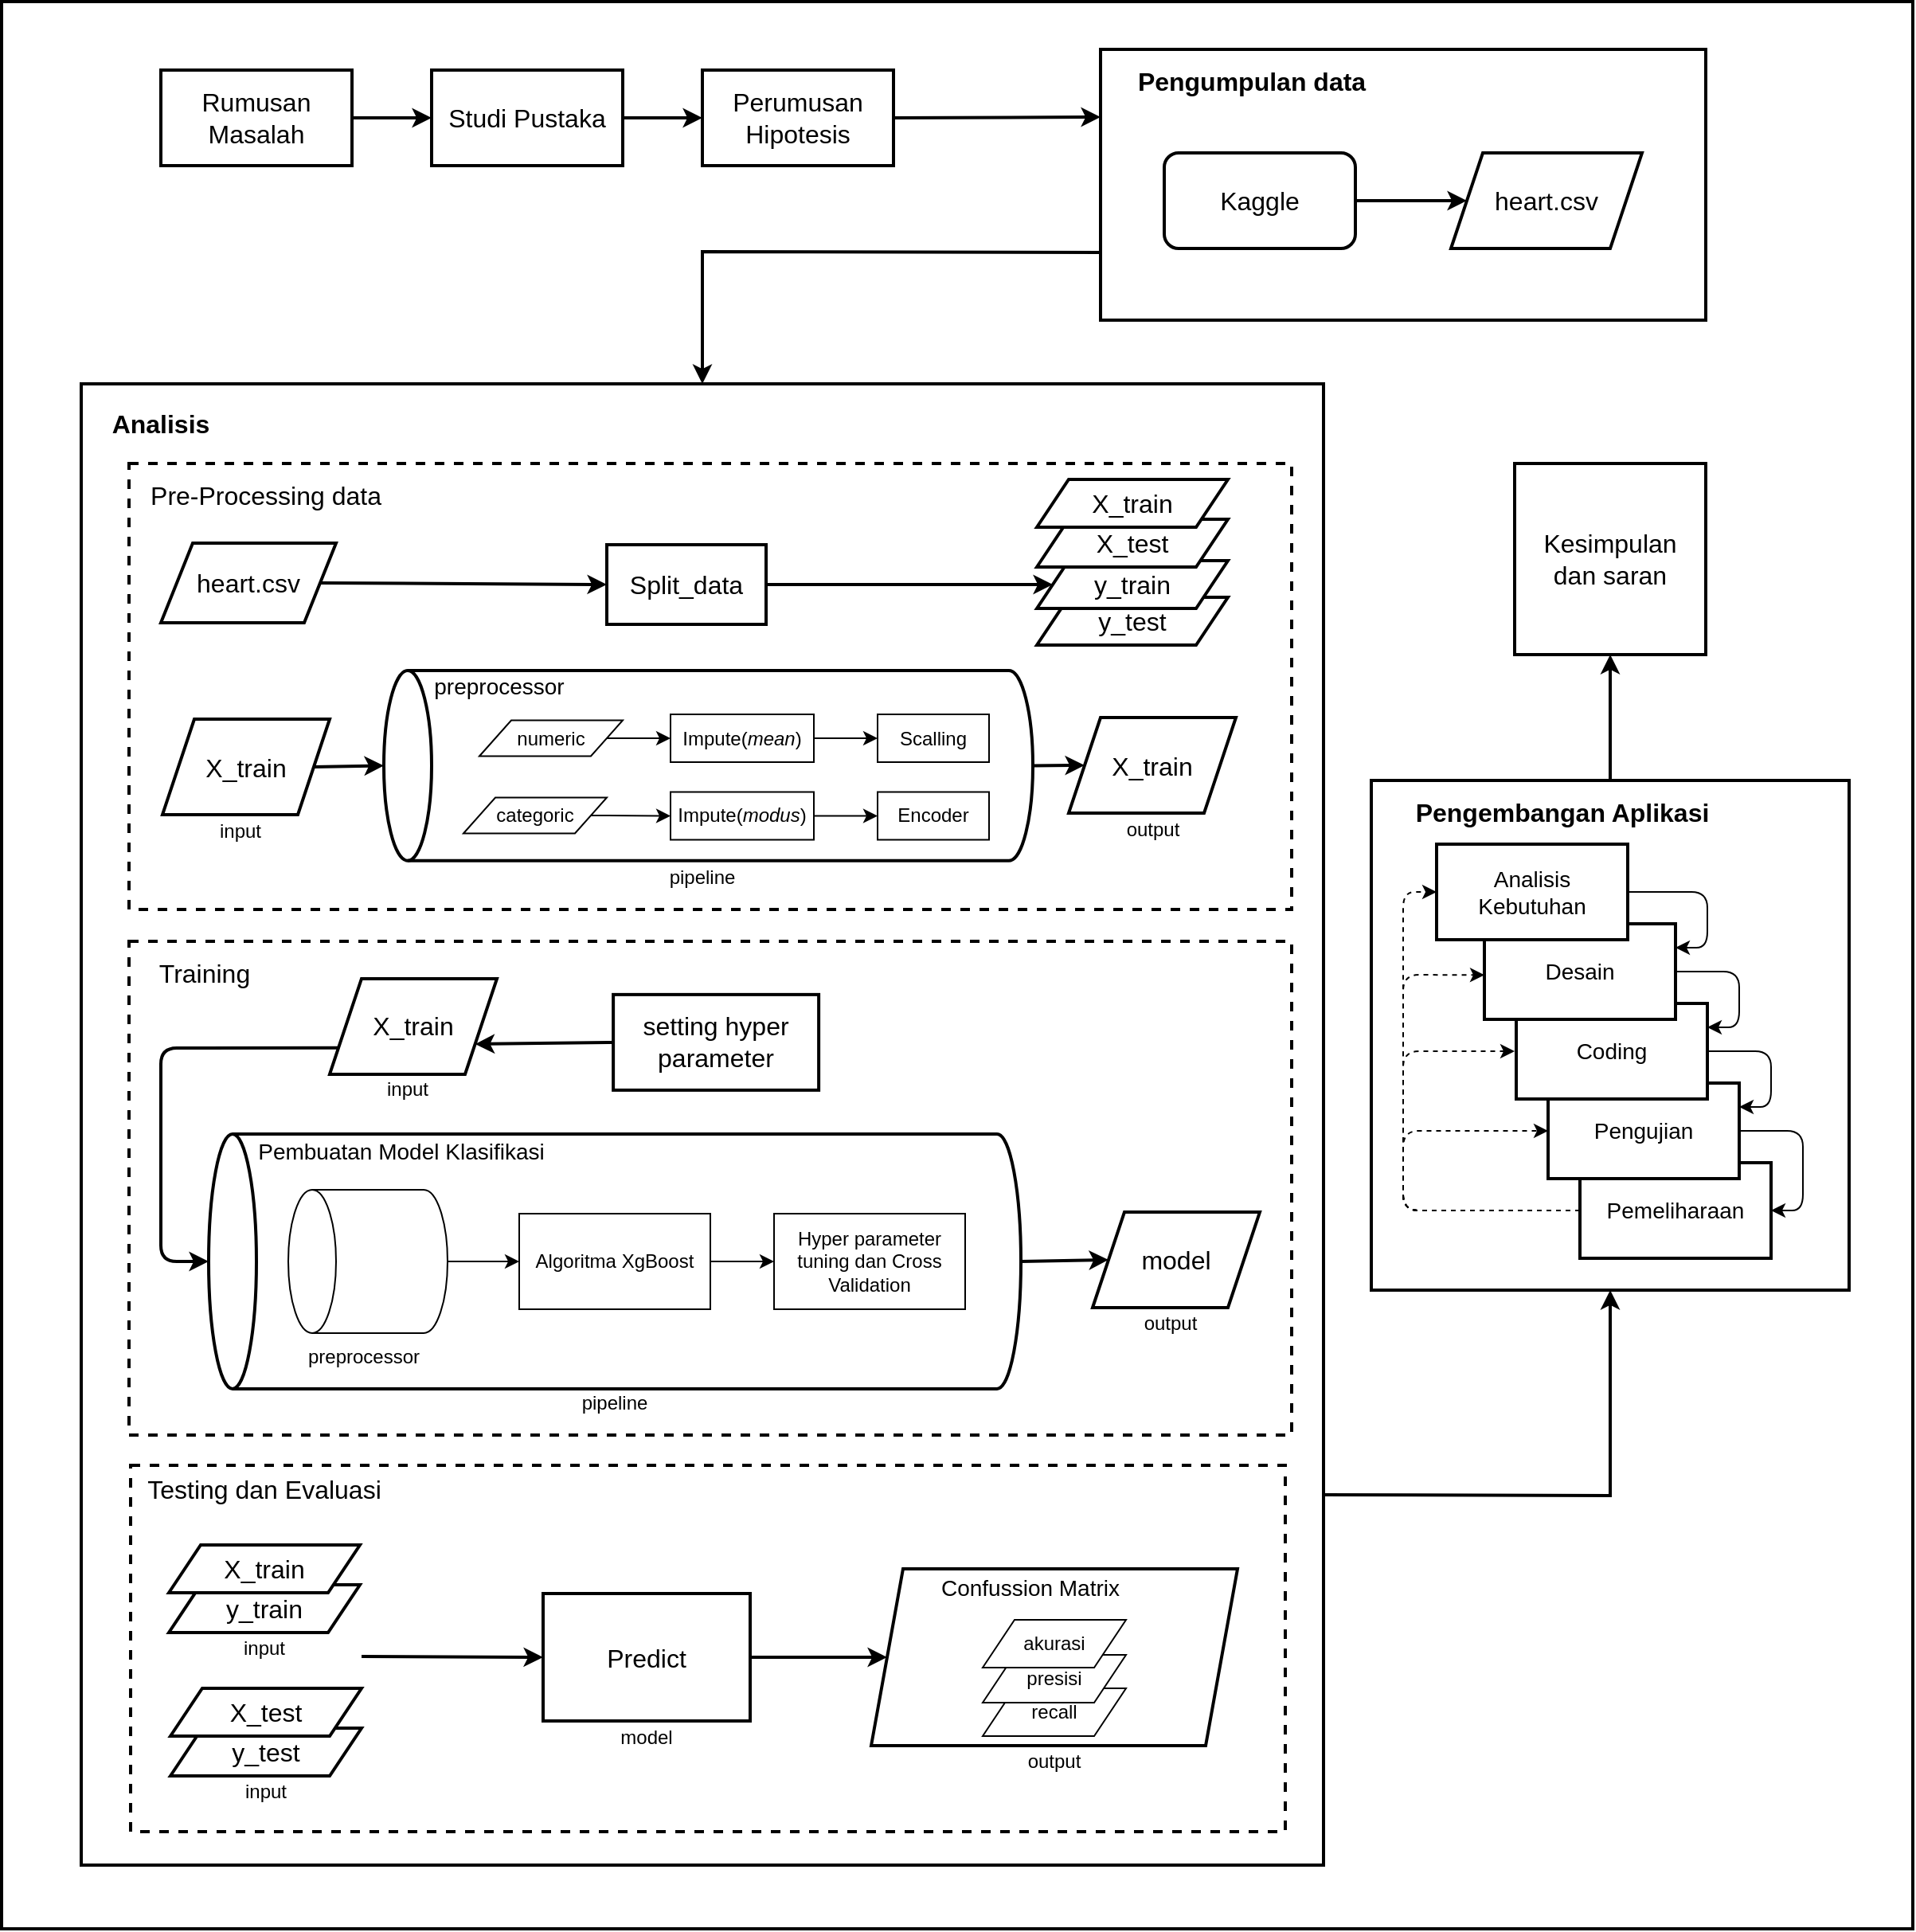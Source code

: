 <mxfile version="14.8.6" type="device"><diagram id="3oGPWbg-pKI1xreToHBm" name="Page-1"><mxGraphModel dx="3133" dy="1254" grid="1" gridSize="10" guides="1" tooltips="1" connect="1" arrows="1" fold="1" page="1" pageScale="1" pageWidth="850" pageHeight="1100" math="0" shadow="0"><root><mxCell id="0"/><mxCell id="1" parent="0"/><mxCell id="Yl5BJ-RHuZxH_hus7VIl-199" value="" style="group" vertex="1" connectable="0" parent="1"><mxGeometry x="-350" y="180" width="1200" height="1210" as="geometry"/></mxCell><mxCell id="Yl5BJ-RHuZxH_hus7VIl-196" value="" style="rounded=0;whiteSpace=wrap;html=1;strokeWidth=2;container=0;" vertex="1" parent="Yl5BJ-RHuZxH_hus7VIl-199"><mxGeometry width="1200" height="1210" as="geometry"/></mxCell><mxCell id="Yl5BJ-RHuZxH_hus7VIl-1" value="&lt;font style=&quot;font-size: 16px&quot;&gt;Rumusan Masalah&lt;/font&gt;" style="rounded=0;whiteSpace=wrap;html=1;strokeWidth=2;container=0;" vertex="1" parent="Yl5BJ-RHuZxH_hus7VIl-199"><mxGeometry x="100" y="43" width="120" height="60" as="geometry"/></mxCell><mxCell id="Yl5BJ-RHuZxH_hus7VIl-2" value="&lt;span style=&quot;font-size: 16px&quot;&gt;Studi Pustaka&lt;/span&gt;" style="rounded=0;whiteSpace=wrap;html=1;strokeWidth=2;container=0;" vertex="1" parent="Yl5BJ-RHuZxH_hus7VIl-199"><mxGeometry x="270" y="43" width="120" height="60" as="geometry"/></mxCell><mxCell id="Yl5BJ-RHuZxH_hus7VIl-3" value="&lt;span style=&quot;font-size: 16px&quot;&gt;Perumusan Hipotesis&lt;/span&gt;" style="rounded=0;whiteSpace=wrap;html=1;strokeWidth=2;container=0;" vertex="1" parent="Yl5BJ-RHuZxH_hus7VIl-199"><mxGeometry x="440" y="43" width="120" height="60" as="geometry"/></mxCell><mxCell id="Yl5BJ-RHuZxH_hus7VIl-186" value="&lt;span style=&quot;font-size: 16px&quot;&gt;Kesimpulan&lt;br&gt;dan saran&lt;/span&gt;" style="rounded=0;whiteSpace=wrap;html=1;strokeWidth=2;container=0;" vertex="1" parent="Yl5BJ-RHuZxH_hus7VIl-199"><mxGeometry x="950" y="290" width="120" height="120" as="geometry"/></mxCell><mxCell id="Yl5BJ-RHuZxH_hus7VIl-188" value="" style="endArrow=classic;html=1;strokeWidth=2;exitX=1;exitY=0.5;exitDx=0;exitDy=0;entryX=0;entryY=0.25;entryDx=0;entryDy=0;" edge="1" parent="Yl5BJ-RHuZxH_hus7VIl-199" source="Yl5BJ-RHuZxH_hus7VIl-3" target="Yl5BJ-RHuZxH_hus7VIl-4"><mxGeometry width="50" height="50" as="geometry"><mxPoint x="300" y="210" as="sourcePoint"/><mxPoint x="350" y="160" as="targetPoint"/></mxGeometry></mxCell><mxCell id="Yl5BJ-RHuZxH_hus7VIl-189" value="" style="endArrow=classic;html=1;strokeWidth=2;exitX=1;exitY=0.5;exitDx=0;exitDy=0;entryX=0;entryY=0.5;entryDx=0;entryDy=0;" edge="1" parent="Yl5BJ-RHuZxH_hus7VIl-199" source="Yl5BJ-RHuZxH_hus7VIl-2" target="Yl5BJ-RHuZxH_hus7VIl-3"><mxGeometry width="50" height="50" as="geometry"><mxPoint x="360" y="170" as="sourcePoint"/><mxPoint x="410" y="120" as="targetPoint"/></mxGeometry></mxCell><mxCell id="Yl5BJ-RHuZxH_hus7VIl-190" value="" style="endArrow=classic;html=1;strokeWidth=2;exitX=1;exitY=0.5;exitDx=0;exitDy=0;entryX=0;entryY=0.5;entryDx=0;entryDy=0;" edge="1" parent="Yl5BJ-RHuZxH_hus7VIl-199" source="Yl5BJ-RHuZxH_hus7VIl-1" target="Yl5BJ-RHuZxH_hus7VIl-2"><mxGeometry width="50" height="50" as="geometry"><mxPoint x="360" y="170" as="sourcePoint"/><mxPoint x="410" y="120" as="targetPoint"/></mxGeometry></mxCell><mxCell id="Yl5BJ-RHuZxH_hus7VIl-194" value="" style="endArrow=classic;html=1;strokeWidth=2;entryX=0.5;entryY=1;entryDx=0;entryDy=0;exitX=0.5;exitY=0;exitDx=0;exitDy=0;" edge="1" parent="Yl5BJ-RHuZxH_hus7VIl-199" source="Yl5BJ-RHuZxH_hus7VIl-168" target="Yl5BJ-RHuZxH_hus7VIl-186"><mxGeometry width="50" height="50" as="geometry"><mxPoint x="370" y="430" as="sourcePoint"/><mxPoint x="420" y="380" as="targetPoint"/></mxGeometry></mxCell><mxCell id="Yl5BJ-RHuZxH_hus7VIl-13" value="" style="rounded=0;whiteSpace=wrap;html=1;strokeWidth=2;container=0;" vertex="1" parent="Yl5BJ-RHuZxH_hus7VIl-199"><mxGeometry x="50" y="240" width="780" height="930" as="geometry"/></mxCell><mxCell id="Yl5BJ-RHuZxH_hus7VIl-14" value="&lt;b&gt;&lt;font style=&quot;font-size: 16px&quot;&gt;Analisis&lt;/font&gt;&lt;/b&gt;" style="text;html=1;strokeColor=none;fillColor=none;align=center;verticalAlign=middle;whiteSpace=wrap;rounded=0;dashed=1;container=0;" vertex="1" parent="Yl5BJ-RHuZxH_hus7VIl-199"><mxGeometry x="60" y="250" width="80" height="30" as="geometry"/></mxCell><mxCell id="Yl5BJ-RHuZxH_hus7VIl-19" value="" style="rounded=0;whiteSpace=wrap;html=1;dashed=1;strokeWidth=2;container=0;" vertex="1" parent="Yl5BJ-RHuZxH_hus7VIl-199"><mxGeometry x="80" y="590" width="730" height="310" as="geometry"/></mxCell><mxCell id="Yl5BJ-RHuZxH_hus7VIl-20" value="&lt;font style=&quot;font-size: 16px&quot;&gt;Training&lt;/font&gt;" style="text;html=1;strokeColor=none;fillColor=none;align=center;verticalAlign=middle;whiteSpace=wrap;rounded=0;dashed=1;container=0;" vertex="1" parent="Yl5BJ-RHuZxH_hus7VIl-199"><mxGeometry x="85" y="600" width="85" height="19.44" as="geometry"/></mxCell><mxCell id="Yl5BJ-RHuZxH_hus7VIl-55" value="&lt;font style=&quot;font-size: 16px&quot;&gt;setting hyper parameter&lt;/font&gt;" style="rounded=0;whiteSpace=wrap;html=1;strokeWidth=2;container=0;" vertex="1" parent="Yl5BJ-RHuZxH_hus7VIl-199"><mxGeometry x="384.06" y="623.44" width="129" height="60" as="geometry"/></mxCell><mxCell id="Yl5BJ-RHuZxH_hus7VIl-76" value="" style="endArrow=classic;html=1;strokeWidth=2;exitX=0;exitY=0.5;exitDx=0;exitDy=0;entryX=1;entryY=0.75;entryDx=0;entryDy=0;" edge="1" parent="Yl5BJ-RHuZxH_hus7VIl-199" source="Yl5BJ-RHuZxH_hus7VIl-55" target="Yl5BJ-RHuZxH_hus7VIl-53"><mxGeometry x="80" y="590" width="50" height="50" as="geometry"><mxPoint x="350" y="610" as="sourcePoint"/><mxPoint x="265" y="643" as="targetPoint"/></mxGeometry></mxCell><mxCell id="Yl5BJ-RHuZxH_hus7VIl-53" value="&lt;font style=&quot;font-size: 16px&quot;&gt;X_train&lt;/font&gt;" style="shape=parallelogram;perimeter=parallelogramPerimeter;whiteSpace=wrap;html=1;fixedSize=1;strokeWidth=2;container=0;" vertex="1" parent="Yl5BJ-RHuZxH_hus7VIl-199"><mxGeometry x="206" y="613.44" width="105" height="60" as="geometry"/></mxCell><mxCell id="Yl5BJ-RHuZxH_hus7VIl-54" value="input" style="text;html=1;strokeColor=none;fillColor=none;align=center;verticalAlign=middle;whiteSpace=wrap;rounded=0;container=0;" vertex="1" parent="Yl5BJ-RHuZxH_hus7VIl-199"><mxGeometry x="235" y="673.44" width="40" height="20" as="geometry"/></mxCell><mxCell id="Yl5BJ-RHuZxH_hus7VIl-56" value="" style="shape=cylinder3;whiteSpace=wrap;html=1;boundedLbl=1;backgroundOutline=1;size=15;strokeWidth=2;rotation=-90;container=0;" vertex="1" parent="Yl5BJ-RHuZxH_hus7VIl-199"><mxGeometry x="305" y="536" width="160" height="510" as="geometry"/></mxCell><mxCell id="Yl5BJ-RHuZxH_hus7VIl-77" value="" style="endArrow=classic;html=1;strokeWidth=2;exitX=0;exitY=0.75;exitDx=0;exitDy=0;entryX=0.5;entryY=0;entryDx=0;entryDy=0;entryPerimeter=0;" edge="1" parent="Yl5BJ-RHuZxH_hus7VIl-199" source="Yl5BJ-RHuZxH_hus7VIl-53" target="Yl5BJ-RHuZxH_hus7VIl-56"><mxGeometry x="80" y="590" width="50" height="50" as="geometry"><mxPoint x="360" y="760" as="sourcePoint"/><mxPoint x="410" y="710" as="targetPoint"/><Array as="points"><mxPoint x="100" y="657"/><mxPoint x="100" y="791"/></Array></mxGeometry></mxCell><mxCell id="Yl5BJ-RHuZxH_hus7VIl-63" value="Algoritma XgBoost" style="rounded=0;whiteSpace=wrap;html=1;strokeWidth=1;container=0;" vertex="1" parent="Yl5BJ-RHuZxH_hus7VIl-199"><mxGeometry x="325" y="761" width="120" height="60" as="geometry"/></mxCell><mxCell id="Yl5BJ-RHuZxH_hus7VIl-65" value="Hyper parameter tuning dan Cross Validation" style="rounded=0;whiteSpace=wrap;html=1;strokeWidth=1;container=0;" vertex="1" parent="Yl5BJ-RHuZxH_hus7VIl-199"><mxGeometry x="485" y="761" width="120" height="60" as="geometry"/></mxCell><mxCell id="Yl5BJ-RHuZxH_hus7VIl-67" value="&lt;font style=&quot;font-size: 14px&quot;&gt;Pembuatan Model Klasifikasi&lt;/font&gt;" style="text;html=1;strokeColor=none;fillColor=none;align=center;verticalAlign=middle;whiteSpace=wrap;rounded=0;container=0;" vertex="1" parent="Yl5BJ-RHuZxH_hus7VIl-199"><mxGeometry x="151" y="712" width="200" height="20" as="geometry"/></mxCell><mxCell id="Yl5BJ-RHuZxH_hus7VIl-68" value="" style="endArrow=classic;html=1;strokeWidth=1;exitX=0.5;exitY=1;exitDx=0;exitDy=0;exitPerimeter=0;entryX=0;entryY=0.5;entryDx=0;entryDy=0;" edge="1" parent="Yl5BJ-RHuZxH_hus7VIl-199" source="Yl5BJ-RHuZxH_hus7VIl-62" target="Yl5BJ-RHuZxH_hus7VIl-63"><mxGeometry x="151" y="712" width="50" height="50" as="geometry"><mxPoint x="65" y="656" as="sourcePoint"/><mxPoint x="115" y="606" as="targetPoint"/></mxGeometry></mxCell><mxCell id="Yl5BJ-RHuZxH_hus7VIl-69" value="" style="endArrow=classic;html=1;strokeWidth=1;exitX=1;exitY=0.5;exitDx=0;exitDy=0;entryX=0;entryY=0.5;entryDx=0;entryDy=0;" edge="1" parent="Yl5BJ-RHuZxH_hus7VIl-199" source="Yl5BJ-RHuZxH_hus7VIl-63" target="Yl5BJ-RHuZxH_hus7VIl-65"><mxGeometry x="151" y="712" width="50" height="50" as="geometry"><mxPoint x="325" y="756" as="sourcePoint"/><mxPoint x="375" y="706" as="targetPoint"/></mxGeometry></mxCell><mxCell id="Yl5BJ-RHuZxH_hus7VIl-70" value="pipeline" style="text;html=1;strokeColor=none;fillColor=none;align=center;verticalAlign=middle;whiteSpace=wrap;rounded=0;container=0;" vertex="1" parent="Yl5BJ-RHuZxH_hus7VIl-199"><mxGeometry x="365" y="870" width="40" height="20" as="geometry"/></mxCell><mxCell id="Yl5BJ-RHuZxH_hus7VIl-62" value="" style="shape=cylinder3;whiteSpace=wrap;html=1;boundedLbl=1;backgroundOutline=1;size=15;strokeWidth=1;rotation=-90;container=0;" vertex="1" parent="Yl5BJ-RHuZxH_hus7VIl-199"><mxGeometry x="185" y="741" width="90" height="100" as="geometry"/></mxCell><mxCell id="Yl5BJ-RHuZxH_hus7VIl-58" value="preprocessor" style="text;html=1;strokeColor=none;fillColor=none;align=center;verticalAlign=middle;whiteSpace=wrap;rounded=0;container=0;" vertex="1" parent="Yl5BJ-RHuZxH_hus7VIl-199"><mxGeometry x="185" y="841" width="85" height="20" as="geometry"/></mxCell><mxCell id="Yl5BJ-RHuZxH_hus7VIl-74" value="&lt;font style=&quot;font-size: 16px&quot;&gt;model&lt;/font&gt;" style="shape=parallelogram;perimeter=parallelogramPerimeter;whiteSpace=wrap;html=1;fixedSize=1;strokeWidth=2;container=0;" vertex="1" parent="Yl5BJ-RHuZxH_hus7VIl-199"><mxGeometry x="685" y="760" width="105" height="60" as="geometry"/></mxCell><mxCell id="Yl5BJ-RHuZxH_hus7VIl-78" value="" style="endArrow=classic;html=1;strokeWidth=2;exitX=0.5;exitY=1;exitDx=0;exitDy=0;exitPerimeter=0;entryX=0;entryY=0.5;entryDx=0;entryDy=0;" edge="1" parent="Yl5BJ-RHuZxH_hus7VIl-199" source="Yl5BJ-RHuZxH_hus7VIl-56" target="Yl5BJ-RHuZxH_hus7VIl-74"><mxGeometry x="80" y="590" width="50" height="50" as="geometry"><mxPoint x="240" y="810" as="sourcePoint"/><mxPoint x="290" y="760" as="targetPoint"/></mxGeometry></mxCell><mxCell id="Yl5BJ-RHuZxH_hus7VIl-75" value="output" style="text;html=1;strokeColor=none;fillColor=none;align=center;verticalAlign=middle;whiteSpace=wrap;rounded=0;container=0;" vertex="1" parent="Yl5BJ-RHuZxH_hus7VIl-199"><mxGeometry x="714" y="820" width="40" height="20" as="geometry"/></mxCell><mxCell id="Yl5BJ-RHuZxH_hus7VIl-79" value="" style="rounded=0;whiteSpace=wrap;html=1;strokeWidth=2;dashed=1;container=0;" vertex="1" parent="Yl5BJ-RHuZxH_hus7VIl-199"><mxGeometry x="81" y="919" width="725" height="230" as="geometry"/></mxCell><mxCell id="Yl5BJ-RHuZxH_hus7VIl-82" value="&lt;font style=&quot;font-size: 16px&quot;&gt;Testing dan Evaluasi&lt;/font&gt;" style="text;html=1;strokeColor=none;fillColor=none;align=center;verticalAlign=middle;whiteSpace=wrap;rounded=0;dashed=1;container=0;" vertex="1" parent="Yl5BJ-RHuZxH_hus7VIl-199"><mxGeometry x="84" y="924" width="162" height="20" as="geometry"/></mxCell><mxCell id="Yl5BJ-RHuZxH_hus7VIl-162" value="" style="endArrow=classic;html=1;strokeWidth=2;entryX=0;entryY=0.5;entryDx=0;entryDy=0;" edge="1" parent="Yl5BJ-RHuZxH_hus7VIl-199" target="Yl5BJ-RHuZxH_hus7VIl-97"><mxGeometry x="105" y="969" width="50" height="50" as="geometry"><mxPoint x="226" y="1039" as="sourcePoint"/><mxPoint x="276" y="989" as="targetPoint"/></mxGeometry></mxCell><mxCell id="Yl5BJ-RHuZxH_hus7VIl-97" value="&lt;font style=&quot;font-size: 16px&quot;&gt;Predict&lt;/font&gt;" style="rounded=0;whiteSpace=wrap;html=1;strokeWidth=2;container=0;" vertex="1" parent="Yl5BJ-RHuZxH_hus7VIl-199"><mxGeometry x="340" y="999.5" width="130" height="80" as="geometry"/></mxCell><mxCell id="Yl5BJ-RHuZxH_hus7VIl-148" value="model" style="text;html=1;strokeColor=none;fillColor=none;align=center;verticalAlign=middle;whiteSpace=wrap;rounded=0;container=0;" vertex="1" parent="Yl5BJ-RHuZxH_hus7VIl-199"><mxGeometry x="385" y="1079.5" width="40" height="20" as="geometry"/></mxCell><mxCell id="Yl5BJ-RHuZxH_hus7VIl-86" value="&lt;font style=&quot;font-size: 16px&quot;&gt;y_train&lt;/font&gt;" style="shape=parallelogram;perimeter=parallelogramPerimeter;whiteSpace=wrap;html=1;fixedSize=1;strokeWidth=2;container=0;" vertex="1" parent="Yl5BJ-RHuZxH_hus7VIl-199"><mxGeometry x="105" y="994" width="120" height="30" as="geometry"/></mxCell><mxCell id="Yl5BJ-RHuZxH_hus7VIl-87" value="&lt;font style=&quot;font-size: 16px&quot;&gt;X_train&lt;/font&gt;" style="shape=parallelogram;perimeter=parallelogramPerimeter;whiteSpace=wrap;html=1;fixedSize=1;strokeWidth=2;container=0;" vertex="1" parent="Yl5BJ-RHuZxH_hus7VIl-199"><mxGeometry x="105" y="969" width="120" height="30" as="geometry"/></mxCell><mxCell id="Yl5BJ-RHuZxH_hus7VIl-88" style="edgeStyle=orthogonalEdgeStyle;rounded=0;orthogonalLoop=1;jettySize=auto;html=1;exitX=0.5;exitY=1;exitDx=0;exitDy=0;strokeWidth=2;" edge="1" parent="Yl5BJ-RHuZxH_hus7VIl-199"><mxGeometry x="105" y="969" as="geometry"><mxPoint x="165" y="1050" as="sourcePoint"/><mxPoint x="165" y="1050" as="targetPoint"/></mxGeometry></mxCell><mxCell id="Yl5BJ-RHuZxH_hus7VIl-89" value="input" style="text;html=1;strokeColor=none;fillColor=none;align=center;verticalAlign=middle;whiteSpace=wrap;rounded=0;container=0;" vertex="1" parent="Yl5BJ-RHuZxH_hus7VIl-199"><mxGeometry x="145" y="1024" width="40" height="20" as="geometry"/></mxCell><mxCell id="Yl5BJ-RHuZxH_hus7VIl-93" value="&lt;font style=&quot;font-size: 16px&quot;&gt;y_test&lt;/font&gt;" style="shape=parallelogram;perimeter=parallelogramPerimeter;whiteSpace=wrap;html=1;fixedSize=1;strokeWidth=2;container=0;" vertex="1" parent="Yl5BJ-RHuZxH_hus7VIl-199"><mxGeometry x="106" y="1084" width="120" height="30" as="geometry"/></mxCell><mxCell id="Yl5BJ-RHuZxH_hus7VIl-94" value="&lt;font style=&quot;font-size: 16px&quot;&gt;X_test&lt;/font&gt;" style="shape=parallelogram;perimeter=parallelogramPerimeter;whiteSpace=wrap;html=1;fixedSize=1;strokeWidth=2;container=0;" vertex="1" parent="Yl5BJ-RHuZxH_hus7VIl-199"><mxGeometry x="106" y="1059" width="120" height="30" as="geometry"/></mxCell><mxCell id="Yl5BJ-RHuZxH_hus7VIl-95" style="edgeStyle=orthogonalEdgeStyle;rounded=0;orthogonalLoop=1;jettySize=auto;html=1;exitX=0.5;exitY=1;exitDx=0;exitDy=0;strokeWidth=2;" edge="1" parent="Yl5BJ-RHuZxH_hus7VIl-199"><mxGeometry x="106" y="1059" as="geometry"><mxPoint x="166" y="1140" as="sourcePoint"/><mxPoint x="166" y="1140" as="targetPoint"/></mxGeometry></mxCell><mxCell id="Yl5BJ-RHuZxH_hus7VIl-96" value="input" style="text;html=1;strokeColor=none;fillColor=none;align=center;verticalAlign=middle;whiteSpace=wrap;rounded=0;container=0;" vertex="1" parent="Yl5BJ-RHuZxH_hus7VIl-199"><mxGeometry x="146" y="1114" width="40" height="20" as="geometry"/></mxCell><mxCell id="Yl5BJ-RHuZxH_hus7VIl-151" value="" style="shape=parallelogram;perimeter=parallelogramPerimeter;whiteSpace=wrap;html=1;fixedSize=1;strokeWidth=2;container=0;" vertex="1" parent="Yl5BJ-RHuZxH_hus7VIl-199"><mxGeometry x="546" y="984" width="230" height="111" as="geometry"/></mxCell><mxCell id="Yl5BJ-RHuZxH_hus7VIl-163" value="" style="endArrow=classic;html=1;strokeWidth=2;exitX=1;exitY=0.5;exitDx=0;exitDy=0;entryX=0;entryY=0.5;entryDx=0;entryDy=0;" edge="1" parent="Yl5BJ-RHuZxH_hus7VIl-199" source="Yl5BJ-RHuZxH_hus7VIl-97" target="Yl5BJ-RHuZxH_hus7VIl-151"><mxGeometry x="105" y="969" width="50" height="50" as="geometry"><mxPoint x="336" y="949" as="sourcePoint"/><mxPoint x="386" y="899" as="targetPoint"/></mxGeometry></mxCell><mxCell id="Yl5BJ-RHuZxH_hus7VIl-152" value="output" style="text;html=1;strokeColor=none;fillColor=none;align=center;verticalAlign=middle;whiteSpace=wrap;rounded=0;container=0;" vertex="1" parent="Yl5BJ-RHuZxH_hus7VIl-199"><mxGeometry x="641" y="1095" width="40" height="20" as="geometry"/></mxCell><mxCell id="Yl5BJ-RHuZxH_hus7VIl-153" value="&lt;font style=&quot;font-size: 14px&quot;&gt;Confussion Matrix&lt;/font&gt;" style="text;html=1;strokeColor=none;fillColor=none;align=center;verticalAlign=middle;whiteSpace=wrap;rounded=0;container=0;" vertex="1" parent="Yl5BJ-RHuZxH_hus7VIl-199"><mxGeometry x="576" y="986" width="140" height="20" as="geometry"/></mxCell><mxCell id="Yl5BJ-RHuZxH_hus7VIl-158" value="recall" style="shape=parallelogram;perimeter=parallelogramPerimeter;whiteSpace=wrap;html=1;fixedSize=1;strokeWidth=1;container=0;" vertex="1" parent="Yl5BJ-RHuZxH_hus7VIl-199"><mxGeometry x="616" y="1059" width="90" height="30" as="geometry"/></mxCell><mxCell id="Yl5BJ-RHuZxH_hus7VIl-157" value="presisi" style="shape=parallelogram;perimeter=parallelogramPerimeter;whiteSpace=wrap;html=1;fixedSize=1;strokeWidth=1;container=0;" vertex="1" parent="Yl5BJ-RHuZxH_hus7VIl-199"><mxGeometry x="616" y="1038" width="90" height="30" as="geometry"/></mxCell><mxCell id="Yl5BJ-RHuZxH_hus7VIl-156" value="akurasi" style="shape=parallelogram;perimeter=parallelogramPerimeter;whiteSpace=wrap;html=1;fixedSize=1;strokeWidth=1;container=0;" vertex="1" parent="Yl5BJ-RHuZxH_hus7VIl-199"><mxGeometry x="616" y="1016" width="90" height="30" as="geometry"/></mxCell><mxCell id="Yl5BJ-RHuZxH_hus7VIl-15" value="" style="rounded=0;whiteSpace=wrap;html=1;dashed=1;strokeWidth=2;container=0;" vertex="1" parent="Yl5BJ-RHuZxH_hus7VIl-199"><mxGeometry x="80" y="290" width="730" height="280" as="geometry"/></mxCell><mxCell id="Yl5BJ-RHuZxH_hus7VIl-16" value="&lt;font style=&quot;font-size: 16px&quot;&gt;Pre-Processing data&lt;/font&gt;" style="text;html=1;strokeColor=none;fillColor=none;align=center;verticalAlign=middle;whiteSpace=wrap;rounded=0;dashed=1;container=0;" vertex="1" parent="Yl5BJ-RHuZxH_hus7VIl-199"><mxGeometry x="81" y="292.111" width="170" height="36.667" as="geometry"/></mxCell><mxCell id="Yl5BJ-RHuZxH_hus7VIl-21" value="&lt;font style=&quot;font-size: 16px&quot;&gt;heart.csv&lt;/font&gt;" style="shape=parallelogram;perimeter=parallelogramPerimeter;whiteSpace=wrap;html=1;fixedSize=1;strokeWidth=2;container=0;" vertex="1" parent="Yl5BJ-RHuZxH_hus7VIl-199"><mxGeometry x="100" y="340" width="110" height="50" as="geometry"/></mxCell><mxCell id="Yl5BJ-RHuZxH_hus7VIl-27" value="&lt;font style=&quot;font-size: 16px&quot;&gt;Split_data&lt;/font&gt;" style="rounded=0;whiteSpace=wrap;html=1;strokeWidth=2;container=0;" vertex="1" parent="Yl5BJ-RHuZxH_hus7VIl-199"><mxGeometry x="380" y="341" width="100" height="50" as="geometry"/></mxCell><mxCell id="Yl5BJ-RHuZxH_hus7VIl-28" value="" style="endArrow=classic;html=1;strokeWidth=2;exitX=1;exitY=0.5;exitDx=0;exitDy=0;entryX=0;entryY=0.5;entryDx=0;entryDy=0;" edge="1" parent="Yl5BJ-RHuZxH_hus7VIl-199" source="Yl5BJ-RHuZxH_hus7VIl-21" target="Yl5BJ-RHuZxH_hus7VIl-27"><mxGeometry x="80" y="290" width="50" height="50" as="geometry"><mxPoint x="290" y="420" as="sourcePoint"/><mxPoint x="340" y="370" as="targetPoint"/></mxGeometry></mxCell><mxCell id="Yl5BJ-RHuZxH_hus7VIl-29" value="" style="endArrow=classic;html=1;strokeWidth=2;exitX=1;exitY=0.5;exitDx=0;exitDy=0;entryX=0;entryY=0.5;entryDx=0;entryDy=0;" edge="1" parent="Yl5BJ-RHuZxH_hus7VIl-199" source="Yl5BJ-RHuZxH_hus7VIl-27" target="Yl5BJ-RHuZxH_hus7VIl-24"><mxGeometry x="80" y="290" width="50" height="50" as="geometry"><mxPoint x="290" y="420" as="sourcePoint"/><mxPoint x="430" y="365" as="targetPoint"/></mxGeometry></mxCell><mxCell id="Yl5BJ-RHuZxH_hus7VIl-31" value="" style="shape=cylinder3;whiteSpace=wrap;html=1;boundedLbl=1;backgroundOutline=1;size=15;strokeWidth=2;rotation=-90;container=0;" vertex="1" parent="Yl5BJ-RHuZxH_hus7VIl-199"><mxGeometry x="384.06" y="275.94" width="119.38" height="407.5" as="geometry"/></mxCell><mxCell id="Yl5BJ-RHuZxH_hus7VIl-32" value="&lt;font style=&quot;font-size: 14px&quot;&gt;preprocessor&lt;/font&gt;" style="text;html=1;strokeColor=none;fillColor=none;align=center;verticalAlign=middle;whiteSpace=wrap;rounded=0;strokeWidth=15;container=0;" vertex="1" parent="Yl5BJ-RHuZxH_hus7VIl-199"><mxGeometry x="255" y="420" width="115" height="20" as="geometry"/></mxCell><mxCell id="Yl5BJ-RHuZxH_hus7VIl-35" value="" style="endArrow=classic;html=1;strokeWidth=2;exitX=1;exitY=0.5;exitDx=0;exitDy=0;entryX=0.5;entryY=0;entryDx=0;entryDy=0;entryPerimeter=0;" edge="1" parent="Yl5BJ-RHuZxH_hus7VIl-199" source="Yl5BJ-RHuZxH_hus7VIl-30" target="Yl5BJ-RHuZxH_hus7VIl-31"><mxGeometry x="80" y="290" width="50" height="50" as="geometry"><mxPoint x="260" y="480" as="sourcePoint"/><mxPoint x="240" y="478" as="targetPoint"/></mxGeometry></mxCell><mxCell id="Yl5BJ-RHuZxH_hus7VIl-45" value="&lt;font style=&quot;font-size: 16px&quot;&gt;X_train&lt;/font&gt;" style="shape=parallelogram;perimeter=parallelogramPerimeter;whiteSpace=wrap;html=1;fixedSize=1;strokeWidth=2;container=0;" vertex="1" parent="Yl5BJ-RHuZxH_hus7VIl-199"><mxGeometry x="670" y="449.5" width="105" height="60" as="geometry"/></mxCell><mxCell id="Yl5BJ-RHuZxH_hus7VIl-47" value="pipeline" style="text;html=1;strokeColor=none;fillColor=none;align=center;verticalAlign=middle;whiteSpace=wrap;rounded=0;container=0;" vertex="1" parent="Yl5BJ-RHuZxH_hus7VIl-199"><mxGeometry x="420" y="540" width="40" height="20" as="geometry"/></mxCell><mxCell id="Yl5BJ-RHuZxH_hus7VIl-48" value="output" style="text;html=1;strokeColor=none;fillColor=none;align=center;verticalAlign=middle;whiteSpace=wrap;rounded=0;container=0;" vertex="1" parent="Yl5BJ-RHuZxH_hus7VIl-199"><mxGeometry x="702.5" y="509.5" width="40" height="20" as="geometry"/></mxCell><mxCell id="Yl5BJ-RHuZxH_hus7VIl-49" value="" style="endArrow=classic;html=1;strokeWidth=2;exitX=0.5;exitY=1;exitDx=0;exitDy=0;exitPerimeter=0;entryX=0;entryY=0.5;entryDx=0;entryDy=0;" edge="1" parent="Yl5BJ-RHuZxH_hus7VIl-199" source="Yl5BJ-RHuZxH_hus7VIl-31" target="Yl5BJ-RHuZxH_hus7VIl-45"><mxGeometry x="80" y="290" width="50" height="50" as="geometry"><mxPoint x="450" y="390" as="sourcePoint"/><mxPoint x="500" y="340" as="targetPoint"/></mxGeometry></mxCell><mxCell id="Yl5BJ-RHuZxH_hus7VIl-25" value="&lt;font style=&quot;font-size: 16px&quot;&gt;y_test&lt;/font&gt;" style="shape=parallelogram;perimeter=parallelogramPerimeter;whiteSpace=wrap;html=1;fixedSize=1;strokeWidth=2;container=0;" vertex="1" parent="Yl5BJ-RHuZxH_hus7VIl-199"><mxGeometry x="650" y="374" width="120" height="30" as="geometry"/></mxCell><mxCell id="Yl5BJ-RHuZxH_hus7VIl-24" value="&lt;font style=&quot;font-size: 16px&quot;&gt;y_train&lt;/font&gt;" style="shape=parallelogram;perimeter=parallelogramPerimeter;whiteSpace=wrap;html=1;fixedSize=1;strokeWidth=2;container=0;" vertex="1" parent="Yl5BJ-RHuZxH_hus7VIl-199"><mxGeometry x="650" y="351" width="120" height="30" as="geometry"/></mxCell><mxCell id="Yl5BJ-RHuZxH_hus7VIl-23" value="&lt;font style=&quot;font-size: 16px&quot;&gt;X_test&lt;/font&gt;" style="shape=parallelogram;perimeter=parallelogramPerimeter;whiteSpace=wrap;html=1;fixedSize=1;strokeWidth=2;container=0;" vertex="1" parent="Yl5BJ-RHuZxH_hus7VIl-199"><mxGeometry x="650" y="325" width="120" height="30" as="geometry"/></mxCell><mxCell id="Yl5BJ-RHuZxH_hus7VIl-22" value="&lt;font style=&quot;font-size: 16px&quot;&gt;X_train&lt;/font&gt;" style="shape=parallelogram;perimeter=parallelogramPerimeter;whiteSpace=wrap;html=1;fixedSize=1;strokeWidth=2;container=0;" vertex="1" parent="Yl5BJ-RHuZxH_hus7VIl-199"><mxGeometry x="650" y="300" width="120" height="30" as="geometry"/></mxCell><mxCell id="Yl5BJ-RHuZxH_hus7VIl-50" style="edgeStyle=orthogonalEdgeStyle;rounded=0;orthogonalLoop=1;jettySize=auto;html=1;exitX=0.5;exitY=1;exitDx=0;exitDy=0;strokeWidth=2;" edge="1" parent="Yl5BJ-RHuZxH_hus7VIl-199" source="Yl5BJ-RHuZxH_hus7VIl-24" target="Yl5BJ-RHuZxH_hus7VIl-24"><mxGeometry x="650" y="300" as="geometry"/></mxCell><mxCell id="Yl5BJ-RHuZxH_hus7VIl-33" value="numeric" style="shape=parallelogram;perimeter=parallelogramPerimeter;whiteSpace=wrap;html=1;fixedSize=1;strokeWidth=1;container=0;" vertex="1" parent="Yl5BJ-RHuZxH_hus7VIl-199"><mxGeometry x="300" y="451.25" width="90" height="22.5" as="geometry"/></mxCell><mxCell id="Yl5BJ-RHuZxH_hus7VIl-34" value="categoric" style="shape=parallelogram;perimeter=parallelogramPerimeter;whiteSpace=wrap;html=1;fixedSize=1;strokeWidth=1;container=0;" vertex="1" parent="Yl5BJ-RHuZxH_hus7VIl-199"><mxGeometry x="290" y="499.75" width="90" height="22.5" as="geometry"/></mxCell><mxCell id="Yl5BJ-RHuZxH_hus7VIl-36" value="Impute(&lt;i&gt;mean&lt;/i&gt;)" style="rounded=0;whiteSpace=wrap;html=1;strokeWidth=1;container=0;" vertex="1" parent="Yl5BJ-RHuZxH_hus7VIl-199"><mxGeometry x="420" y="447.5" width="90" height="30" as="geometry"/></mxCell><mxCell id="Yl5BJ-RHuZxH_hus7VIl-37" value="Scalling" style="rounded=0;whiteSpace=wrap;html=1;strokeWidth=1;container=0;" vertex="1" parent="Yl5BJ-RHuZxH_hus7VIl-199"><mxGeometry x="550" y="447.5" width="70" height="30" as="geometry"/></mxCell><mxCell id="Yl5BJ-RHuZxH_hus7VIl-38" value="Impute(&lt;i&gt;modus&lt;/i&gt;)" style="rounded=0;whiteSpace=wrap;html=1;strokeWidth=1;container=0;" vertex="1" parent="Yl5BJ-RHuZxH_hus7VIl-199"><mxGeometry x="420" y="496.25" width="90" height="30" as="geometry"/></mxCell><mxCell id="Yl5BJ-RHuZxH_hus7VIl-39" value="Encoder" style="rounded=0;whiteSpace=wrap;html=1;strokeWidth=1;container=0;" vertex="1" parent="Yl5BJ-RHuZxH_hus7VIl-199"><mxGeometry x="550" y="496.25" width="70" height="30" as="geometry"/></mxCell><mxCell id="Yl5BJ-RHuZxH_hus7VIl-40" value="" style="endArrow=classic;html=1;strokeWidth=1;entryX=0;entryY=0.5;entryDx=0;entryDy=0;exitX=1;exitY=0.5;exitDx=0;exitDy=0;" edge="1" parent="Yl5BJ-RHuZxH_hus7VIl-199" source="Yl5BJ-RHuZxH_hus7VIl-33" target="Yl5BJ-RHuZxH_hus7VIl-36"><mxGeometry x="290" y="447.5" width="50" height="50" as="geometry"><mxPoint x="380" y="463.75" as="sourcePoint"/><mxPoint x="430" y="413.75" as="targetPoint"/></mxGeometry></mxCell><mxCell id="Yl5BJ-RHuZxH_hus7VIl-41" value="" style="endArrow=classic;html=1;strokeWidth=1;exitX=1;exitY=0.5;exitDx=0;exitDy=0;entryX=0;entryY=0.5;entryDx=0;entryDy=0;" edge="1" parent="Yl5BJ-RHuZxH_hus7VIl-199" source="Yl5BJ-RHuZxH_hus7VIl-36" target="Yl5BJ-RHuZxH_hus7VIl-37"><mxGeometry x="290" y="447.5" width="50" height="50" as="geometry"><mxPoint x="480" y="483.75" as="sourcePoint"/><mxPoint x="530" y="433.75" as="targetPoint"/></mxGeometry></mxCell><mxCell id="Yl5BJ-RHuZxH_hus7VIl-42" value="" style="endArrow=classic;html=1;strokeWidth=1;exitX=1;exitY=0.5;exitDx=0;exitDy=0;entryX=0;entryY=0.5;entryDx=0;entryDy=0;" edge="1" parent="Yl5BJ-RHuZxH_hus7VIl-199" source="Yl5BJ-RHuZxH_hus7VIl-38" target="Yl5BJ-RHuZxH_hus7VIl-39"><mxGeometry x="290" y="447.5" width="50" height="50" as="geometry"><mxPoint x="510" y="511.18" as="sourcePoint"/><mxPoint x="550" y="511.18" as="targetPoint"/></mxGeometry></mxCell><mxCell id="Yl5BJ-RHuZxH_hus7VIl-43" value="" style="endArrow=classic;html=1;strokeWidth=1;exitX=1;exitY=0.5;exitDx=0;exitDy=0;entryX=0;entryY=0.5;entryDx=0;entryDy=0;" edge="1" parent="Yl5BJ-RHuZxH_hus7VIl-199" source="Yl5BJ-RHuZxH_hus7VIl-34" target="Yl5BJ-RHuZxH_hus7VIl-38"><mxGeometry x="290" y="447.5" width="50" height="50" as="geometry"><mxPoint x="360" y="523.75" as="sourcePoint"/><mxPoint x="410" y="473.75" as="targetPoint"/></mxGeometry></mxCell><mxCell id="Yl5BJ-RHuZxH_hus7VIl-30" value="&lt;font style=&quot;font-size: 16px&quot;&gt;X_train&lt;/font&gt;" style="shape=parallelogram;perimeter=parallelogramPerimeter;whiteSpace=wrap;html=1;fixedSize=1;strokeWidth=2;container=0;" vertex="1" parent="Yl5BJ-RHuZxH_hus7VIl-199"><mxGeometry x="101" y="450.5" width="105" height="60" as="geometry"/></mxCell><mxCell id="Yl5BJ-RHuZxH_hus7VIl-46" value="input" style="text;html=1;strokeColor=none;fillColor=none;align=center;verticalAlign=middle;whiteSpace=wrap;rounded=0;container=0;" vertex="1" parent="Yl5BJ-RHuZxH_hus7VIl-199"><mxGeometry x="130" y="510.5" width="40" height="20" as="geometry"/></mxCell><mxCell id="Yl5BJ-RHuZxH_hus7VIl-4" value="" style="rounded=0;whiteSpace=wrap;html=1;strokeWidth=2;container=0;" vertex="1" parent="Yl5BJ-RHuZxH_hus7VIl-199"><mxGeometry x="690" y="30" width="380" height="170" as="geometry"/></mxCell><mxCell id="Yl5BJ-RHuZxH_hus7VIl-187" value="" style="endArrow=classic;html=1;strokeWidth=2;entryX=0.5;entryY=0;entryDx=0;entryDy=0;exitX=0;exitY=0.75;exitDx=0;exitDy=0;rounded=0;" edge="1" parent="Yl5BJ-RHuZxH_hus7VIl-199" source="Yl5BJ-RHuZxH_hus7VIl-4" target="Yl5BJ-RHuZxH_hus7VIl-13"><mxGeometry width="50" height="50" as="geometry"><mxPoint x="300" y="210" as="sourcePoint"/><mxPoint x="350" y="160" as="targetPoint"/><Array as="points"><mxPoint x="440" y="157"/></Array></mxGeometry></mxCell><mxCell id="Yl5BJ-RHuZxH_hus7VIl-5" value="&lt;font style=&quot;font-size: 16px&quot;&gt;Pengumpulan data&lt;/font&gt;" style="text;html=1;strokeColor=none;fillColor=none;align=center;verticalAlign=middle;whiteSpace=wrap;rounded=0;dashed=1;fontStyle=1;container=0;" vertex="1" parent="Yl5BJ-RHuZxH_hus7VIl-199"><mxGeometry x="700" y="40" width="170" height="20" as="geometry"/></mxCell><mxCell id="Yl5BJ-RHuZxH_hus7VIl-6" value="&lt;font style=&quot;font-size: 16px&quot;&gt;Kaggle&lt;/font&gt;" style="rounded=1;whiteSpace=wrap;html=1;strokeWidth=2;container=0;" vertex="1" parent="Yl5BJ-RHuZxH_hus7VIl-199"><mxGeometry x="730" y="95" width="120" height="60" as="geometry"/></mxCell><mxCell id="Yl5BJ-RHuZxH_hus7VIl-9" value="&lt;font style=&quot;font-size: 16px&quot;&gt;heart.csv&lt;/font&gt;" style="shape=parallelogram;perimeter=parallelogramPerimeter;whiteSpace=wrap;html=1;fixedSize=1;strokeWidth=2;container=0;" vertex="1" parent="Yl5BJ-RHuZxH_hus7VIl-199"><mxGeometry x="910" y="95" width="120" height="60" as="geometry"/></mxCell><mxCell id="Yl5BJ-RHuZxH_hus7VIl-10" value="" style="endArrow=classic;html=1;exitX=1;exitY=0.5;exitDx=0;exitDy=0;entryX=0;entryY=0.5;entryDx=0;entryDy=0;strokeWidth=2;" edge="1" parent="Yl5BJ-RHuZxH_hus7VIl-199" source="Yl5BJ-RHuZxH_hus7VIl-6" target="Yl5BJ-RHuZxH_hus7VIl-9"><mxGeometry x="690" y="30" width="50" height="50" as="geometry"><mxPoint x="880" y="80" as="sourcePoint"/><mxPoint x="930" y="30" as="targetPoint"/></mxGeometry></mxCell><mxCell id="Yl5BJ-RHuZxH_hus7VIl-168" value="" style="rounded=0;whiteSpace=wrap;html=1;strokeWidth=2;container=0;" vertex="1" parent="Yl5BJ-RHuZxH_hus7VIl-199"><mxGeometry x="860" y="489" width="300" height="320" as="geometry"/></mxCell><mxCell id="Yl5BJ-RHuZxH_hus7VIl-169" value="&lt;b&gt;&lt;font style=&quot;font-size: 16px&quot;&gt;Pengembangan Aplikasi&lt;/font&gt;&lt;/b&gt;" style="text;html=1;strokeColor=none;fillColor=none;align=center;verticalAlign=middle;whiteSpace=wrap;rounded=0;dashed=1;container=0;" vertex="1" parent="Yl5BJ-RHuZxH_hus7VIl-199"><mxGeometry x="870" y="499" width="220" height="20" as="geometry"/></mxCell><mxCell id="Yl5BJ-RHuZxH_hus7VIl-174" value="&lt;font style=&quot;font-size: 14px&quot;&gt;Pemeliharaan&lt;/font&gt;" style="rounded=0;whiteSpace=wrap;html=1;strokeWidth=2;container=0;" vertex="1" parent="Yl5BJ-RHuZxH_hus7VIl-199"><mxGeometry x="991" y="729" width="120" height="60" as="geometry"/></mxCell><mxCell id="Yl5BJ-RHuZxH_hus7VIl-173" value="&lt;font style=&quot;font-size: 14px&quot;&gt;Pengujian&lt;/font&gt;" style="rounded=0;whiteSpace=wrap;html=1;strokeWidth=2;container=0;" vertex="1" parent="Yl5BJ-RHuZxH_hus7VIl-199"><mxGeometry x="971" y="679" width="120" height="60" as="geometry"/></mxCell><mxCell id="Yl5BJ-RHuZxH_hus7VIl-172" value="&lt;font style=&quot;font-size: 14px&quot;&gt;Coding&lt;/font&gt;" style="rounded=0;whiteSpace=wrap;html=1;strokeWidth=2;container=0;" vertex="1" parent="Yl5BJ-RHuZxH_hus7VIl-199"><mxGeometry x="951" y="629" width="120" height="60" as="geometry"/></mxCell><mxCell id="Yl5BJ-RHuZxH_hus7VIl-171" value="&lt;font style=&quot;font-size: 14px&quot;&gt;Desain&lt;/font&gt;" style="rounded=0;whiteSpace=wrap;html=1;strokeWidth=2;container=0;" vertex="1" parent="Yl5BJ-RHuZxH_hus7VIl-199"><mxGeometry x="931" y="579" width="120" height="60" as="geometry"/></mxCell><mxCell id="Yl5BJ-RHuZxH_hus7VIl-170" value="&lt;font style=&quot;font-size: 14px&quot;&gt;Analisis Kebutuhan&lt;/font&gt;" style="rounded=0;whiteSpace=wrap;html=1;strokeWidth=2;container=0;" vertex="1" parent="Yl5BJ-RHuZxH_hus7VIl-199"><mxGeometry x="901" y="529" width="120" height="60" as="geometry"/></mxCell><mxCell id="Yl5BJ-RHuZxH_hus7VIl-175" value="" style="endArrow=classic;html=1;strokeWidth=1;exitX=1;exitY=0.5;exitDx=0;exitDy=0;entryX=1;entryY=0.25;entryDx=0;entryDy=0;" edge="1" parent="Yl5BJ-RHuZxH_hus7VIl-199" source="Yl5BJ-RHuZxH_hus7VIl-170" target="Yl5BJ-RHuZxH_hus7VIl-171"><mxGeometry x="860" y="489" width="50" height="50" as="geometry"><mxPoint x="1021" y="589" as="sourcePoint"/><mxPoint x="1071" y="539" as="targetPoint"/><Array as="points"><mxPoint x="1071" y="559"/><mxPoint x="1071" y="594"/></Array></mxGeometry></mxCell><mxCell id="Yl5BJ-RHuZxH_hus7VIl-176" value="" style="endArrow=classic;html=1;strokeWidth=1;exitX=1;exitY=0.5;exitDx=0;exitDy=0;entryX=1;entryY=0.25;entryDx=0;entryDy=0;" edge="1" parent="Yl5BJ-RHuZxH_hus7VIl-199" source="Yl5BJ-RHuZxH_hus7VIl-171" target="Yl5BJ-RHuZxH_hus7VIl-172"><mxGeometry x="860" y="489" width="50" height="50" as="geometry"><mxPoint x="1011" y="659" as="sourcePoint"/><mxPoint x="1061" y="609" as="targetPoint"/><Array as="points"><mxPoint x="1091" y="609"/><mxPoint x="1091" y="644"/></Array></mxGeometry></mxCell><mxCell id="Yl5BJ-RHuZxH_hus7VIl-177" value="" style="endArrow=classic;html=1;strokeWidth=1;exitX=1;exitY=0.5;exitDx=0;exitDy=0;entryX=1;entryY=0.25;entryDx=0;entryDy=0;" edge="1" parent="Yl5BJ-RHuZxH_hus7VIl-199" source="Yl5BJ-RHuZxH_hus7VIl-172" target="Yl5BJ-RHuZxH_hus7VIl-173"><mxGeometry x="860" y="489" width="50" height="50" as="geometry"><mxPoint x="1001" y="709" as="sourcePoint"/><mxPoint x="1051" y="659" as="targetPoint"/><Array as="points"><mxPoint x="1111" y="659"/><mxPoint x="1111" y="694"/></Array></mxGeometry></mxCell><mxCell id="Yl5BJ-RHuZxH_hus7VIl-178" value="" style="endArrow=classic;html=1;strokeWidth=1;exitX=1;exitY=0.5;exitDx=0;exitDy=0;entryX=1;entryY=0.5;entryDx=0;entryDy=0;" edge="1" parent="Yl5BJ-RHuZxH_hus7VIl-199" source="Yl5BJ-RHuZxH_hus7VIl-173" target="Yl5BJ-RHuZxH_hus7VIl-174"><mxGeometry x="860" y="489" width="50" height="50" as="geometry"><mxPoint x="1001" y="769" as="sourcePoint"/><mxPoint x="1051" y="719" as="targetPoint"/><Array as="points"><mxPoint x="1131" y="709"/><mxPoint x="1131" y="759"/></Array></mxGeometry></mxCell><mxCell id="Yl5BJ-RHuZxH_hus7VIl-179" value="" style="endArrow=classic;html=1;strokeWidth=1;dashed=1;exitX=0;exitY=0.5;exitDx=0;exitDy=0;entryX=0;entryY=0.5;entryDx=0;entryDy=0;" edge="1" parent="Yl5BJ-RHuZxH_hus7VIl-199" source="Yl5BJ-RHuZxH_hus7VIl-174" target="Yl5BJ-RHuZxH_hus7VIl-170"><mxGeometry x="860" y="489" width="50" height="50" as="geometry"><mxPoint x="921" y="719" as="sourcePoint"/><mxPoint x="971" y="669" as="targetPoint"/><Array as="points"><mxPoint x="880" y="759"/><mxPoint x="880" y="559"/></Array></mxGeometry></mxCell><mxCell id="Yl5BJ-RHuZxH_hus7VIl-180" value="" style="endArrow=classic;html=1;dashed=1;strokeWidth=1;exitX=0;exitY=0.5;exitDx=0;exitDy=0;entryX=0;entryY=0.536;entryDx=0;entryDy=0;entryPerimeter=0;" edge="1" parent="Yl5BJ-RHuZxH_hus7VIl-199" source="Yl5BJ-RHuZxH_hus7VIl-174" target="Yl5BJ-RHuZxH_hus7VIl-171"><mxGeometry x="860" y="489" width="50" height="50" as="geometry"><mxPoint x="850" y="669" as="sourcePoint"/><mxPoint x="900" y="619" as="targetPoint"/><Array as="points"><mxPoint x="880" y="759"/><mxPoint x="880" y="611"/></Array></mxGeometry></mxCell><mxCell id="Yl5BJ-RHuZxH_hus7VIl-183" value="" style="endArrow=classic;html=1;dashed=1;strokeWidth=1;exitX=0;exitY=0.5;exitDx=0;exitDy=0;" edge="1" parent="Yl5BJ-RHuZxH_hus7VIl-199" source="Yl5BJ-RHuZxH_hus7VIl-174"><mxGeometry x="860" y="489" width="50" height="50" as="geometry"><mxPoint x="1000" y="699" as="sourcePoint"/><mxPoint x="950" y="659" as="targetPoint"/><Array as="points"><mxPoint x="880" y="759"/><mxPoint x="880" y="659"/></Array></mxGeometry></mxCell><mxCell id="Yl5BJ-RHuZxH_hus7VIl-184" value="" style="endArrow=classic;html=1;dashed=1;strokeWidth=1;exitX=0;exitY=0.5;exitDx=0;exitDy=0;entryX=0;entryY=0.5;entryDx=0;entryDy=0;" edge="1" parent="Yl5BJ-RHuZxH_hus7VIl-199" source="Yl5BJ-RHuZxH_hus7VIl-174" target="Yl5BJ-RHuZxH_hus7VIl-173"><mxGeometry x="860" y="489" width="50" height="50" as="geometry"><mxPoint x="1000" y="699" as="sourcePoint"/><mxPoint x="1050" y="649" as="targetPoint"/><Array as="points"><mxPoint x="880" y="759"/><mxPoint x="880" y="709"/></Array></mxGeometry></mxCell><mxCell id="Yl5BJ-RHuZxH_hus7VIl-193" value="" style="endArrow=classic;html=1;strokeWidth=2;exitX=1;exitY=0.75;exitDx=0;exitDy=0;entryX=0.5;entryY=1;entryDx=0;entryDy=0;rounded=0;" edge="1" parent="Yl5BJ-RHuZxH_hus7VIl-199" source="Yl5BJ-RHuZxH_hus7VIl-13" target="Yl5BJ-RHuZxH_hus7VIl-168"><mxGeometry width="50" height="50" as="geometry"><mxPoint x="650" y="920" as="sourcePoint"/><mxPoint x="700" y="870" as="targetPoint"/><Array as="points"><mxPoint x="1010" y="938"/></Array></mxGeometry></mxCell></root></mxGraphModel></diagram></mxfile>